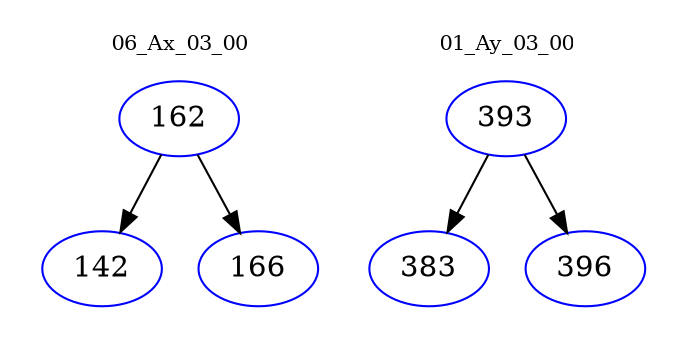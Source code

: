 digraph{
subgraph cluster_0 {
color = white
label = "06_Ax_03_00";
fontsize=10;
T0_162 [label="162", color="blue"]
T0_162 -> T0_142 [color="black"]
T0_142 [label="142", color="blue"]
T0_162 -> T0_166 [color="black"]
T0_166 [label="166", color="blue"]
}
subgraph cluster_1 {
color = white
label = "01_Ay_03_00";
fontsize=10;
T1_393 [label="393", color="blue"]
T1_393 -> T1_383 [color="black"]
T1_383 [label="383", color="blue"]
T1_393 -> T1_396 [color="black"]
T1_396 [label="396", color="blue"]
}
}
